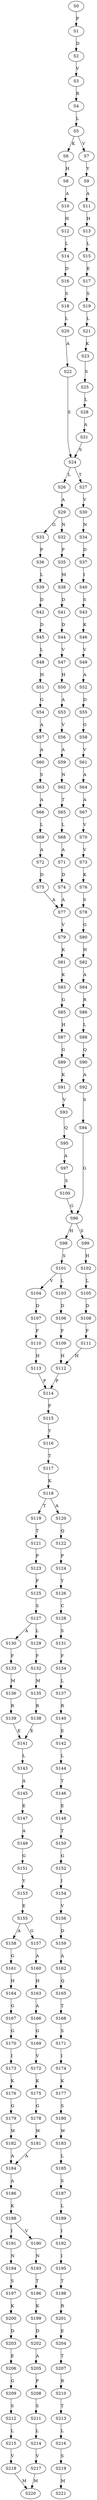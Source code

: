 strict digraph  {
	S0 -> S1 [ label = P ];
	S1 -> S2 [ label = D ];
	S2 -> S3 [ label = V ];
	S3 -> S4 [ label = R ];
	S4 -> S5 [ label = L ];
	S5 -> S6 [ label = K ];
	S5 -> S7 [ label = V ];
	S6 -> S8 [ label = H ];
	S7 -> S9 [ label = Y ];
	S8 -> S10 [ label = A ];
	S9 -> S11 [ label = A ];
	S10 -> S12 [ label = H ];
	S11 -> S13 [ label = H ];
	S12 -> S14 [ label = L ];
	S13 -> S15 [ label = L ];
	S14 -> S16 [ label = D ];
	S15 -> S17 [ label = E ];
	S16 -> S18 [ label = S ];
	S17 -> S19 [ label = S ];
	S18 -> S20 [ label = L ];
	S19 -> S21 [ label = L ];
	S20 -> S22 [ label = A ];
	S21 -> S23 [ label = K ];
	S22 -> S24 [ label = S ];
	S23 -> S25 [ label = S ];
	S24 -> S26 [ label = L ];
	S24 -> S27 [ label = T ];
	S25 -> S28 [ label = L ];
	S26 -> S29 [ label = A ];
	S27 -> S30 [ label = V ];
	S28 -> S31 [ label = A ];
	S29 -> S32 [ label = N ];
	S29 -> S33 [ label = G ];
	S30 -> S34 [ label = N ];
	S31 -> S24 [ label = S ];
	S32 -> S35 [ label = P ];
	S33 -> S36 [ label = P ];
	S34 -> S37 [ label = D ];
	S35 -> S38 [ label = M ];
	S36 -> S39 [ label = L ];
	S37 -> S40 [ label = I ];
	S38 -> S41 [ label = D ];
	S39 -> S42 [ label = D ];
	S40 -> S43 [ label = S ];
	S41 -> S44 [ label = D ];
	S42 -> S45 [ label = D ];
	S43 -> S46 [ label = K ];
	S44 -> S47 [ label = V ];
	S45 -> S48 [ label = L ];
	S46 -> S49 [ label = V ];
	S47 -> S50 [ label = H ];
	S48 -> S51 [ label = H ];
	S49 -> S52 [ label = A ];
	S50 -> S53 [ label = A ];
	S51 -> S54 [ label = G ];
	S52 -> S55 [ label = D ];
	S53 -> S56 [ label = V ];
	S54 -> S57 [ label = A ];
	S55 -> S58 [ label = G ];
	S56 -> S59 [ label = A ];
	S57 -> S60 [ label = A ];
	S58 -> S61 [ label = V ];
	S59 -> S62 [ label = N ];
	S60 -> S63 [ label = S ];
	S61 -> S64 [ label = A ];
	S62 -> S65 [ label = T ];
	S63 -> S66 [ label = A ];
	S64 -> S67 [ label = A ];
	S65 -> S68 [ label = L ];
	S66 -> S69 [ label = L ];
	S67 -> S70 [ label = V ];
	S68 -> S71 [ label = A ];
	S69 -> S72 [ label = A ];
	S70 -> S73 [ label = V ];
	S71 -> S74 [ label = D ];
	S72 -> S75 [ label = D ];
	S73 -> S76 [ label = K ];
	S74 -> S77 [ label = A ];
	S75 -> S77 [ label = A ];
	S76 -> S78 [ label = S ];
	S77 -> S79 [ label = V ];
	S78 -> S80 [ label = G ];
	S79 -> S81 [ label = K ];
	S80 -> S82 [ label = H ];
	S81 -> S83 [ label = K ];
	S82 -> S84 [ label = A ];
	S83 -> S85 [ label = G ];
	S84 -> S86 [ label = R ];
	S85 -> S87 [ label = H ];
	S86 -> S88 [ label = L ];
	S87 -> S89 [ label = G ];
	S88 -> S90 [ label = Q ];
	S89 -> S91 [ label = K ];
	S90 -> S92 [ label = A ];
	S91 -> S93 [ label = V ];
	S92 -> S94 [ label = S ];
	S93 -> S95 [ label = Q ];
	S94 -> S96 [ label = G ];
	S95 -> S97 [ label = A ];
	S96 -> S98 [ label = H ];
	S96 -> S99 [ label = S ];
	S97 -> S100 [ label = S ];
	S98 -> S101 [ label = S ];
	S99 -> S102 [ label = H ];
	S100 -> S96 [ label = G ];
	S101 -> S103 [ label = L ];
	S101 -> S104 [ label = V ];
	S102 -> S105 [ label = L ];
	S103 -> S106 [ label = D ];
	S104 -> S107 [ label = D ];
	S105 -> S108 [ label = D ];
	S106 -> S109 [ label = F ];
	S107 -> S110 [ label = F ];
	S108 -> S111 [ label = F ];
	S109 -> S112 [ label = H ];
	S110 -> S113 [ label = H ];
	S111 -> S112 [ label = H ];
	S112 -> S114 [ label = P ];
	S113 -> S114 [ label = P ];
	S114 -> S115 [ label = F ];
	S115 -> S116 [ label = Y ];
	S116 -> S117 [ label = T ];
	S117 -> S118 [ label = K ];
	S118 -> S119 [ label = T ];
	S118 -> S120 [ label = A ];
	S119 -> S121 [ label = T ];
	S120 -> S122 [ label = Q ];
	S121 -> S123 [ label = P ];
	S122 -> S124 [ label = P ];
	S123 -> S125 [ label = F ];
	S124 -> S126 [ label = Y ];
	S125 -> S127 [ label = S ];
	S126 -> S128 [ label = C ];
	S127 -> S129 [ label = L ];
	S127 -> S130 [ label = A ];
	S128 -> S131 [ label = S ];
	S129 -> S132 [ label = F ];
	S130 -> S133 [ label = F ];
	S131 -> S134 [ label = F ];
	S132 -> S135 [ label = M ];
	S133 -> S136 [ label = M ];
	S134 -> S137 [ label = L ];
	S135 -> S138 [ label = R ];
	S136 -> S139 [ label = R ];
	S137 -> S140 [ label = R ];
	S138 -> S141 [ label = E ];
	S139 -> S141 [ label = E ];
	S140 -> S142 [ label = E ];
	S141 -> S143 [ label = L ];
	S142 -> S144 [ label = L ];
	S143 -> S145 [ label = A ];
	S144 -> S146 [ label = T ];
	S145 -> S147 [ label = E ];
	S146 -> S148 [ label = E ];
	S147 -> S149 [ label = A ];
	S148 -> S150 [ label = T ];
	S149 -> S151 [ label = G ];
	S150 -> S152 [ label = G ];
	S151 -> S153 [ label = Y ];
	S152 -> S154 [ label = I ];
	S153 -> S155 [ label = E ];
	S154 -> S156 [ label = V ];
	S155 -> S157 [ label = G ];
	S155 -> S158 [ label = A ];
	S156 -> S159 [ label = D ];
	S157 -> S160 [ label = A ];
	S158 -> S161 [ label = G ];
	S159 -> S162 [ label = A ];
	S160 -> S163 [ label = H ];
	S161 -> S164 [ label = H ];
	S162 -> S165 [ label = Q ];
	S163 -> S166 [ label = A ];
	S164 -> S167 [ label = G ];
	S165 -> S168 [ label = T ];
	S166 -> S169 [ label = G ];
	S167 -> S170 [ label = G ];
	S168 -> S171 [ label = S ];
	S169 -> S172 [ label = V ];
	S170 -> S173 [ label = I ];
	S171 -> S174 [ label = I ];
	S172 -> S175 [ label = K ];
	S173 -> S176 [ label = K ];
	S174 -> S177 [ label = K ];
	S175 -> S178 [ label = G ];
	S176 -> S179 [ label = G ];
	S177 -> S180 [ label = S ];
	S178 -> S181 [ label = W ];
	S179 -> S182 [ label = W ];
	S180 -> S183 [ label = W ];
	S181 -> S184 [ label = A ];
	S182 -> S184 [ label = A ];
	S183 -> S185 [ label = L ];
	S184 -> S186 [ label = A ];
	S185 -> S187 [ label = S ];
	S186 -> S188 [ label = K ];
	S187 -> S189 [ label = L ];
	S188 -> S190 [ label = V ];
	S188 -> S191 [ label = I ];
	S189 -> S192 [ label = I ];
	S190 -> S193 [ label = N ];
	S191 -> S194 [ label = N ];
	S192 -> S195 [ label = I ];
	S193 -> S196 [ label = T ];
	S194 -> S197 [ label = S ];
	S195 -> S198 [ label = T ];
	S196 -> S199 [ label = K ];
	S197 -> S200 [ label = K ];
	S198 -> S201 [ label = R ];
	S199 -> S202 [ label = D ];
	S200 -> S203 [ label = D ];
	S201 -> S204 [ label = E ];
	S202 -> S205 [ label = A ];
	S203 -> S206 [ label = E ];
	S204 -> S207 [ label = T ];
	S205 -> S208 [ label = P ];
	S206 -> S209 [ label = G ];
	S207 -> S210 [ label = R ];
	S208 -> S211 [ label = S ];
	S209 -> S212 [ label = S ];
	S210 -> S213 [ label = T ];
	S211 -> S214 [ label = L ];
	S212 -> S215 [ label = L ];
	S213 -> S216 [ label = L ];
	S214 -> S217 [ label = V ];
	S215 -> S218 [ label = V ];
	S216 -> S219 [ label = S ];
	S217 -> S220 [ label = M ];
	S218 -> S220 [ label = M ];
	S219 -> S221 [ label = M ];
}
